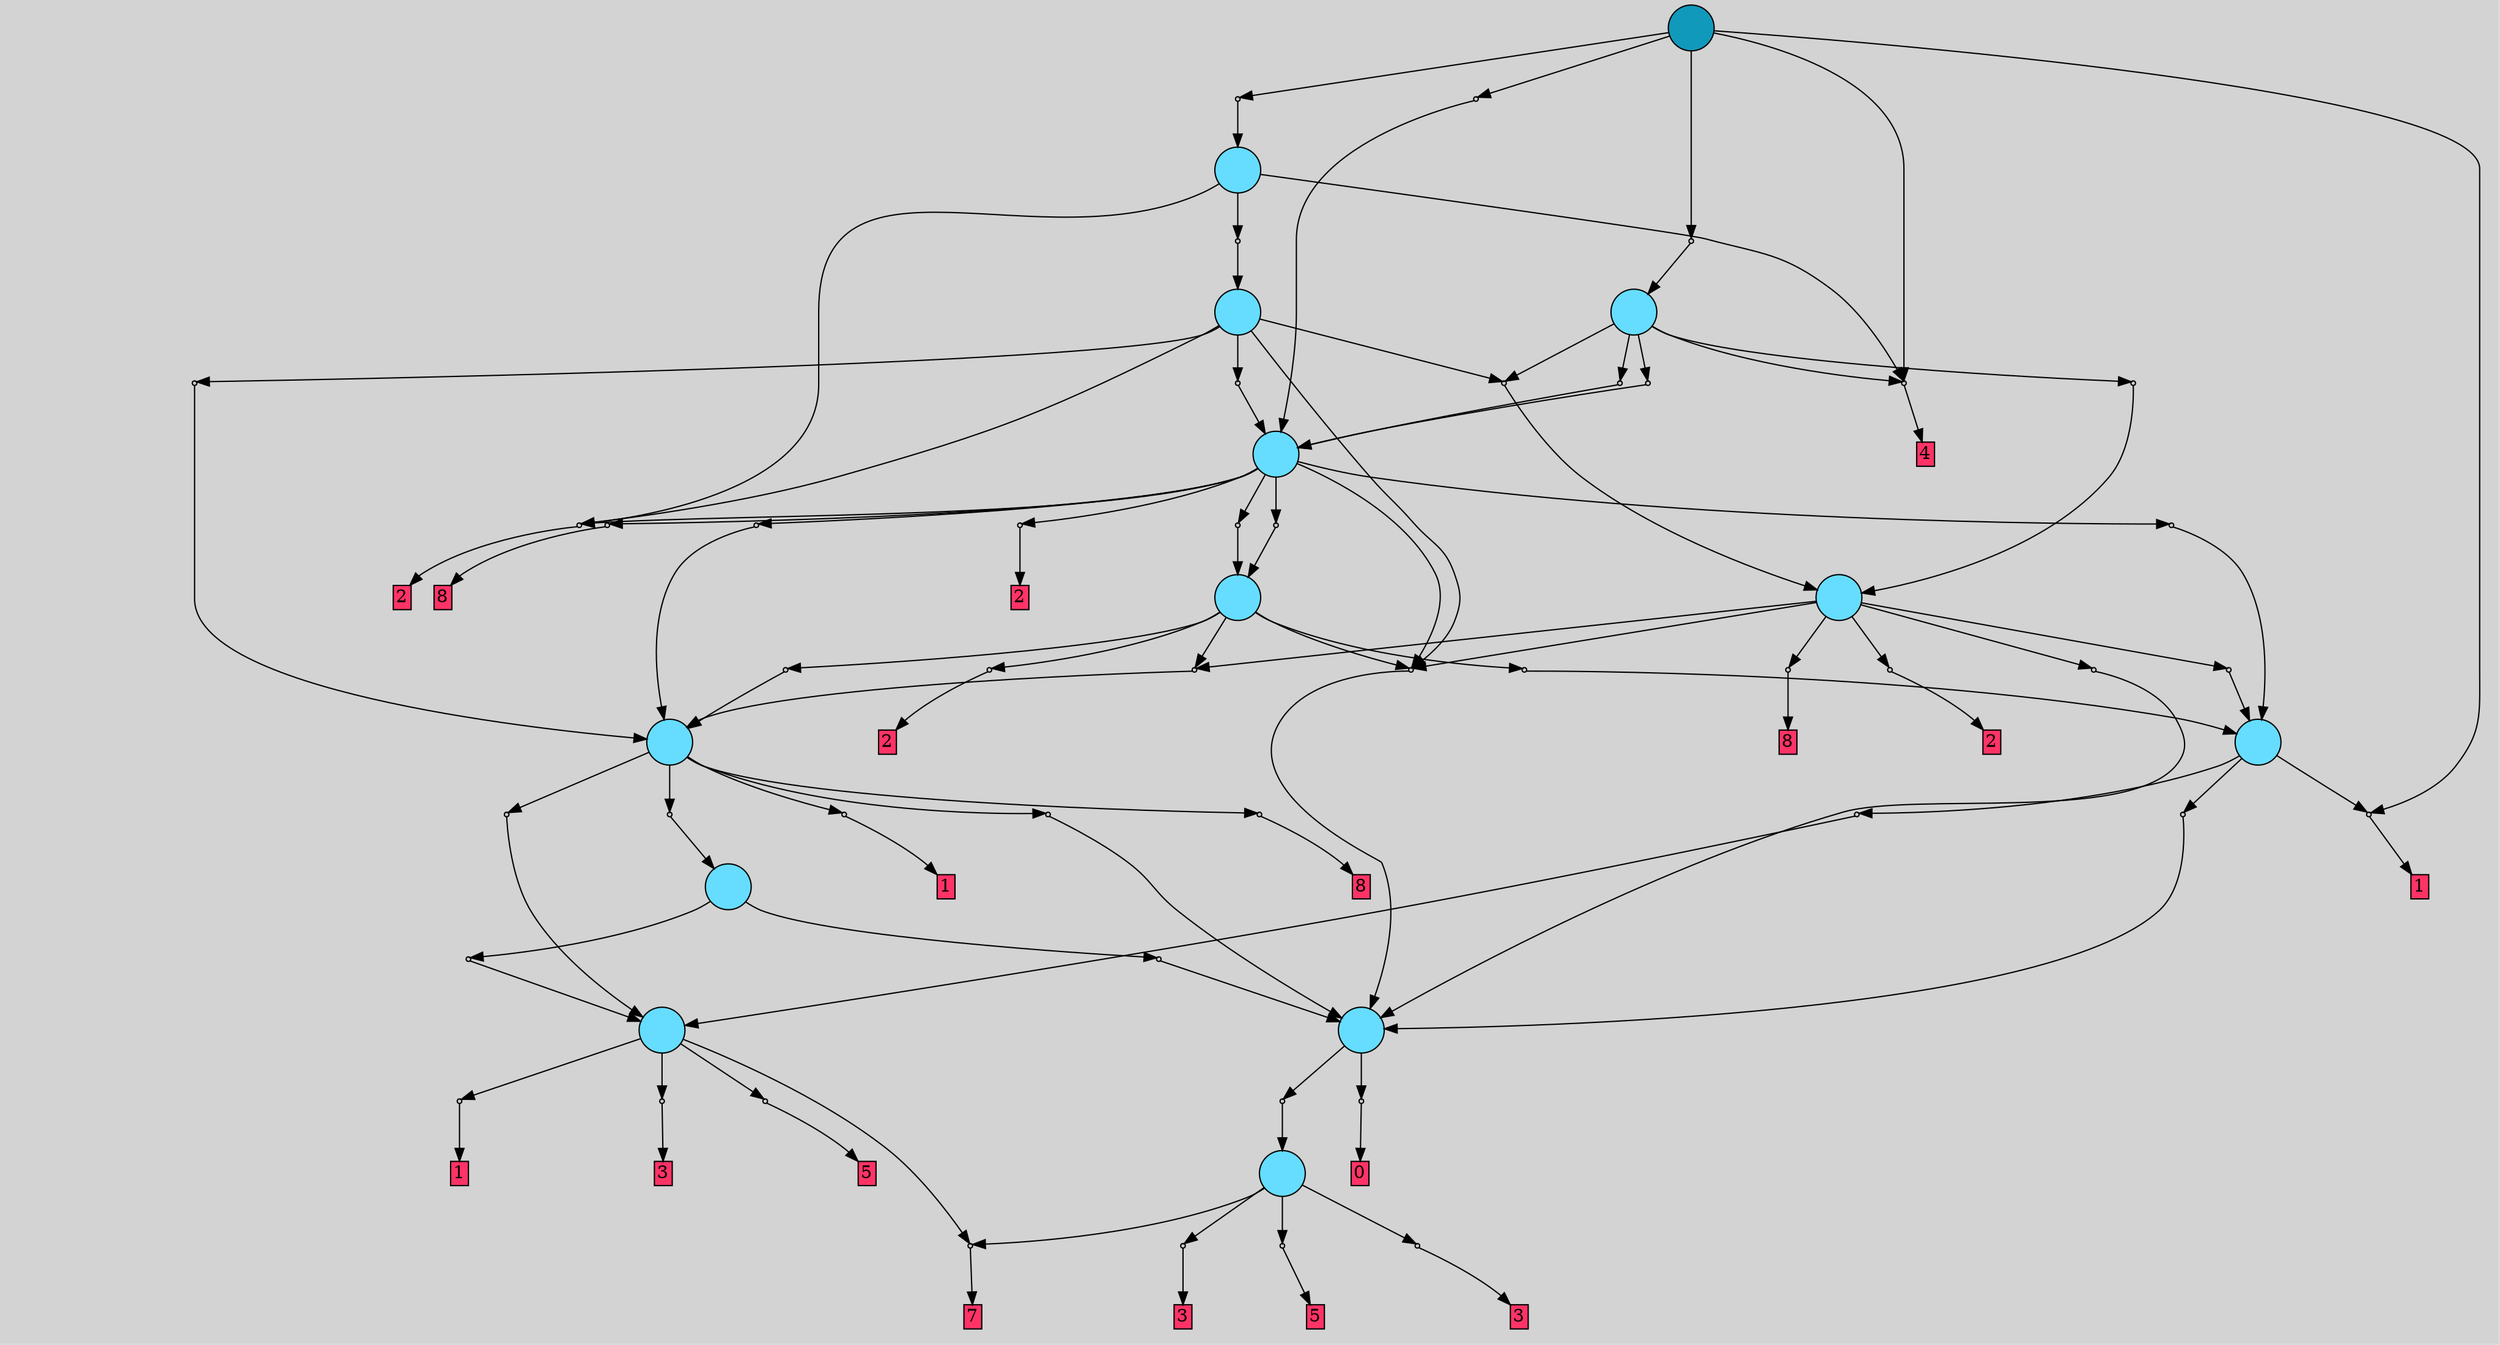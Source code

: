 // File exported with GEGELATI v1.3.1
// On the 2024-07-15 14:37:16
// With the File::TPGGraphDotExporter
digraph{
	graph[pad = "0.212, 0.055" bgcolor = lightgray]
	node[shape=circle style = filled label = ""]
		T0 [fillcolor="#66ddff"]
		T1 [fillcolor="#66ddff"]
		T2 [fillcolor="#66ddff"]
		T3 [fillcolor="#66ddff"]
		T4 [fillcolor="#66ddff"]
		T5 [fillcolor="#66ddff"]
		T6 [fillcolor="#66ddff"]
		T7 [fillcolor="#66ddff"]
		T8 [fillcolor="#66ddff"]
		T9 [fillcolor="#66ddff"]
		T10 [fillcolor="#66ddff"]
		T11 [fillcolor="#66ddff"]
		T12 [fillcolor="#1199bb"]
		P0 [fillcolor="#cccccc" shape=point] //
		I0 [shape=box style=invis label="6|0&2|1#3|6&#92;n"]
		P0 -> I0[style=invis]
		A0 [fillcolor="#ff3366" shape=box margin=0.03 width=0 height=0 label="7"]
		T0 -> P0 -> A0
		P1 [fillcolor="#cccccc" shape=point] //
		I1 [shape=box style=invis label="2|0&2|2#3|5&#92;n"]
		P1 -> I1[style=invis]
		A1 [fillcolor="#ff3366" shape=box margin=0.03 width=0 height=0 label="3"]
		T0 -> P1 -> A1
		P2 [fillcolor="#cccccc" shape=point] //
		I2 [shape=box style=invis label="0|0&0|6#1|7&#92;n"]
		P2 -> I2[style=invis]
		A2 [fillcolor="#ff3366" shape=box margin=0.03 width=0 height=0 label="3"]
		T0 -> P2 -> A2
		P3 [fillcolor="#cccccc" shape=point] //
		I3 [shape=box style=invis label=""]
		P3 -> I3[style=invis]
		A3 [fillcolor="#ff3366" shape=box margin=0.03 width=0 height=0 label="5"]
		T0 -> P3 -> A3
		P4 [fillcolor="#cccccc" shape=point] //
		I4 [shape=box style=invis label=""]
		P4 -> I4[style=invis]
		A4 [fillcolor="#ff3366" shape=box margin=0.03 width=0 height=0 label="0"]
		T1 -> P4 -> A4
		P5 [fillcolor="#cccccc" shape=point] //
		I5 [shape=box style=invis label="2|0&2|0#3|5&#92;n"]
		P5 -> I5[style=invis]
		T1 -> P5 -> T0
		P6 [fillcolor="#cccccc" shape=point] //
		I6 [shape=box style=invis label="0|5&2|1#2|6&#92;n4|0&0|5#4|1&#92;n"]
		P6 -> I6[style=invis]
		A5 [fillcolor="#ff3366" shape=box margin=0.03 width=0 height=0 label="1"]
		T2 -> P6 -> A5
		P7 [fillcolor="#cccccc" shape=point] //
		I7 [shape=box style=invis label="2|0&2|2#3|5&#92;n"]
		P7 -> I7[style=invis]
		A6 [fillcolor="#ff3366" shape=box margin=0.03 width=0 height=0 label="3"]
		T2 -> P7 -> A6
		T2 -> P0
		P8 [fillcolor="#cccccc" shape=point] //
		I8 [shape=box style=invis label="3|4&2|2#4|0&#92;n4|0&0|4#1|5&#92;n"]
		P8 -> I8[style=invis]
		A7 [fillcolor="#ff3366" shape=box margin=0.03 width=0 height=0 label="5"]
		T2 -> P8 -> A7
		P9 [fillcolor="#cccccc" shape=point] //
		I9 [shape=box style=invis label="0|0&4|0#1|5&#92;n"]
		P9 -> I9[style=invis]
		T3 -> P9 -> T1
		P10 [fillcolor="#cccccc" shape=point] //
		I10 [shape=box style=invis label="1|0&4|3#0|6&#92;n"]
		P10 -> I10[style=invis]
		T3 -> P10 -> T2
		P11 [fillcolor="#cccccc" shape=point] //
		I11 [shape=box style=invis label="0|0&4|0#4|5&#92;n"]
		P11 -> I11[style=invis]
		T4 -> P11 -> T1
		P12 [fillcolor="#cccccc" shape=point] //
		I12 [shape=box style=invis label="2|0&3|1#2|0&#92;n"]
		P12 -> I12[style=invis]
		A8 [fillcolor="#ff3366" shape=box margin=0.03 width=0 height=0 label="1"]
		T4 -> P12 -> A8
		P13 [fillcolor="#cccccc" shape=point] //
		I13 [shape=box style=invis label="1|0&4|3#2|6&#92;n"]
		P13 -> I13[style=invis]
		T4 -> P13 -> T2
		P14 [fillcolor="#cccccc" shape=point] //
		I14 [shape=box style=invis label="0|0&4|0#0|5&#92;n"]
		P14 -> I14[style=invis]
		T5 -> P14 -> T1
		P15 [fillcolor="#cccccc" shape=point] //
		I15 [shape=box style=invis label="8|0&2|4#2|0&#92;n"]
		P15 -> I15[style=invis]
		T5 -> P15 -> T3
		P16 [fillcolor="#cccccc" shape=point] //
		I16 [shape=box style=invis label="1|0&4|3#0|7&#92;n"]
		P16 -> I16[style=invis]
		T5 -> P16 -> T2
		P17 [fillcolor="#cccccc" shape=point] //
		I17 [shape=box style=invis label="1|0&4|3#2|6&#92;n"]
		P17 -> I17[style=invis]
		A9 [fillcolor="#ff3366" shape=box margin=0.03 width=0 height=0 label="1"]
		T5 -> P17 -> A9
		P18 [fillcolor="#cccccc" shape=point] //
		I18 [shape=box style=invis label="2|5&4|5#4|6&#92;n3|0&0|5#2|7&#92;n"]
		P18 -> I18[style=invis]
		A10 [fillcolor="#ff3366" shape=box margin=0.03 width=0 height=0 label="8"]
		T5 -> P18 -> A10
		P19 [fillcolor="#cccccc" shape=point] //
		I19 [shape=box style=invis label="8|5&4|7#4|6&#92;n3|0&0|5#2|7&#92;n"]
		P19 -> I19[style=invis]
		A11 [fillcolor="#ff3366" shape=box margin=0.03 width=0 height=0 label="8"]
		T6 -> P19 -> A11
		P20 [fillcolor="#cccccc" shape=point] //
		I20 [shape=box style=invis label="2|5&2|5#4|6&#92;n3|0&0|5#2|7&#92;n"]
		P20 -> I20[style=invis]
		A12 [fillcolor="#ff3366" shape=box margin=0.03 width=0 height=0 label="2"]
		T6 -> P20 -> A12
		P21 [fillcolor="#cccccc" shape=point] //
		I21 [shape=box style=invis label="3|0&2|7#2|5&#92;n"]
		P21 -> I21[style=invis]
		T6 -> P21 -> T4
		P22 [fillcolor="#cccccc" shape=point] //
		I22 [shape=box style=invis label="0|0&4|0#1|6&#92;n"]
		P22 -> I22[style=invis]
		T6 -> P22 -> T1
		P23 [fillcolor="#cccccc" shape=point] //
		I23 [shape=box style=invis label="2|0&3|0#2|1&#92;n"]
		P23 -> I23[style=invis]
		T6 -> P23 -> T1
		P24 [fillcolor="#cccccc" shape=point] //
		I24 [shape=box style=invis label="1|0&3|1#4|3&#92;n"]
		P24 -> I24[style=invis]
		T6 -> P24 -> T5
		P25 [fillcolor="#cccccc" shape=point] //
		I25 [shape=box style=invis label="1|7&1|4#1|0&#92;n3|0&0|7#2|5&#92;n"]
		P25 -> I25[style=invis]
		T7 -> P25 -> T4
		T7 -> P24
		P26 [fillcolor="#cccccc" shape=point] //
		I26 [shape=box style=invis label="1|0&3|6#4|3&#92;n"]
		P26 -> I26[style=invis]
		T7 -> P26 -> T5
		P27 [fillcolor="#cccccc" shape=point] //
		I27 [shape=box style=invis label="2|5&2|5#4|6&#92;n3|0&0|5#2|7&#92;n"]
		P27 -> I27[style=invis]
		A13 [fillcolor="#ff3366" shape=box margin=0.03 width=0 height=0 label="2"]
		T7 -> P27 -> A13
		T7 -> P23
		P28 [fillcolor="#cccccc" shape=point] //
		I28 [shape=box style=invis label="6|0&3|5#2|2&#92;n"]
		P28 -> I28[style=invis]
		T8 -> P28 -> T4
		P29 [fillcolor="#cccccc" shape=point] //
		I29 [shape=box style=invis label="1|0&1|1#3|5&#92;n"]
		P29 -> I29[style=invis]
		A14 [fillcolor="#ff3366" shape=box margin=0.03 width=0 height=0 label="8"]
		T8 -> P29 -> A14
		T8 -> P23
		P30 [fillcolor="#cccccc" shape=point] //
		I30 [shape=box style=invis label="0|0&4|0#1|6&#92;n"]
		P30 -> I30[style=invis]
		T8 -> P30 -> T7
		P31 [fillcolor="#cccccc" shape=point] //
		I31 [shape=box style=invis label="2|5&1|5#4|3&#92;n3|0&0|5#2|7&#92;n"]
		P31 -> I31[style=invis]
		A15 [fillcolor="#ff3366" shape=box margin=0.03 width=0 height=0 label="2"]
		T8 -> P31 -> A15
		P32 [fillcolor="#cccccc" shape=point] //
		I32 [shape=box style=invis label="2|5&2|5#3|6&#92;n3|0&0|5#2|7&#92;n"]
		P32 -> I32[style=invis]
		A16 [fillcolor="#ff3366" shape=box margin=0.03 width=0 height=0 label="2"]
		T8 -> P32 -> A16
		P33 [fillcolor="#cccccc" shape=point] //
		I33 [shape=box style=invis label="8|0&2|5#3|4&#92;n"]
		P33 -> I33[style=invis]
		T8 -> P33 -> T5
		P34 [fillcolor="#cccccc" shape=point] //
		I34 [shape=box style=invis label="3|0&2|0#2|5&#92;n"]
		P34 -> I34[style=invis]
		T8 -> P34 -> T7
		P35 [fillcolor="#cccccc" shape=point] //
		I35 [shape=box style=invis label="8|0&2|5#3|4&#92;n"]
		P35 -> I35[style=invis]
		T9 -> P35 -> T5
		P36 [fillcolor="#cccccc" shape=point] //
		I36 [shape=box style=invis label="1|0&4|4#4|2&#92;n"]
		P36 -> I36[style=invis]
		T9 -> P36 -> T6
		T9 -> P31
		T9 -> P23
		P37 [fillcolor="#cccccc" shape=point] //
		I37 [shape=box style=invis label="2|0&3|0#1|1&#92;n"]
		P37 -> I37[style=invis]
		T9 -> P37 -> T8
		P38 [fillcolor="#cccccc" shape=point] //
		I38 [shape=box style=invis label="1|0&4|4#4|6&#92;n"]
		P38 -> I38[style=invis]
		T10 -> P38 -> T6
		P39 [fillcolor="#cccccc" shape=point] //
		I39 [shape=box style=invis label="8|0&2|5#2|4&#92;n"]
		P39 -> I39[style=invis]
		A17 [fillcolor="#ff3366" shape=box margin=0.03 width=0 height=0 label="4"]
		T10 -> P39 -> A17
		P40 [fillcolor="#cccccc" shape=point] //
		I40 [shape=box style=invis label="2|0&3|0#1|1&#92;n"]
		P40 -> I40[style=invis]
		T10 -> P40 -> T8
		T10 -> P36
		P41 [fillcolor="#cccccc" shape=point] //
		I41 [shape=box style=invis label="8|0&2|3#1|7&#92;n"]
		P41 -> I41[style=invis]
		T10 -> P41 -> T8
		P42 [fillcolor="#cccccc" shape=point] //
		I42 [shape=box style=invis label="2|0&1|2#4|5&#92;n"]
		P42 -> I42[style=invis]
		T11 -> P42 -> T9
		T11 -> P31
		T11 -> P39
		P43 [fillcolor="#cccccc" shape=point] //
		I43 [shape=box style=invis label="2|0&3|2#4|5&#92;n"]
		P43 -> I43[style=invis]
		T12 -> P43 -> T10
		P44 [fillcolor="#cccccc" shape=point] //
		I44 [shape=box style=invis label="8|0&1|4#4|5&#92;n"]
		P44 -> I44[style=invis]
		T12 -> P44 -> T11
		P45 [fillcolor="#cccccc" shape=point] //
		I45 [shape=box style=invis label="8|0&2|4#4|1&#92;n"]
		P45 -> I45[style=invis]
		T12 -> P45 -> T8
		T12 -> P12
		T12 -> P39
		{ rank= same T12 }
}

